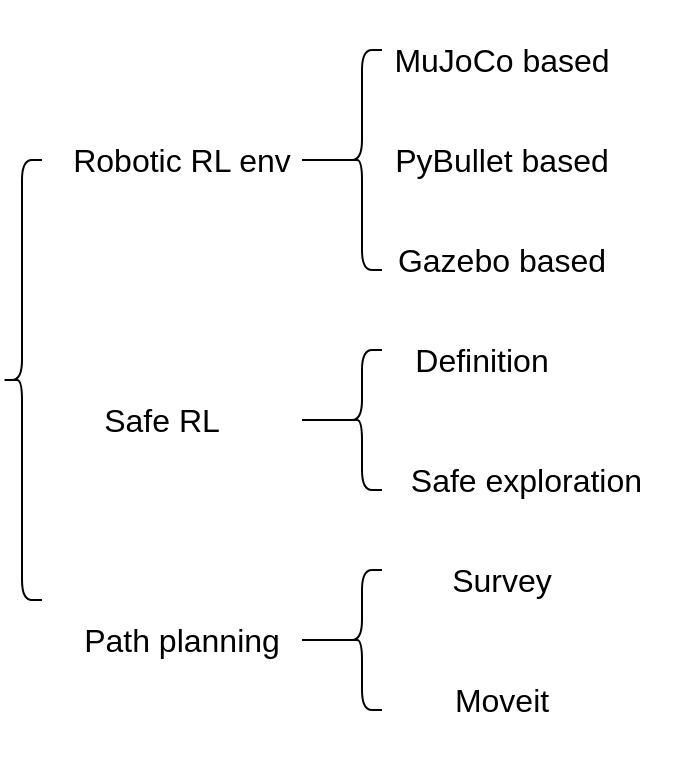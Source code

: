 <mxfile version="14.7.6" type="github" pages="2">
  <diagram id="FlK4J6WwxJ2WjzU4vEBI" name="Page-1">
    <mxGraphModel dx="1146" dy="651" grid="1" gridSize="10" guides="1" tooltips="1" connect="1" arrows="1" fold="1" page="1" pageScale="1" pageWidth="827" pageHeight="1169" math="0" shadow="0">
      <root>
        <mxCell id="0" />
        <mxCell id="1" parent="0" />
        <mxCell id="66AhOVjAx6SotwTB_fmZ-2" value="Robotic RL env" style="rounded=0;whiteSpace=wrap;html=1;strokeColor=none;fontSize=16;" parent="1" vertex="1">
          <mxGeometry x="220" y="120" width="120" height="60" as="geometry" />
        </mxCell>
        <mxCell id="66AhOVjAx6SotwTB_fmZ-3" value="Safe RL" style="rounded=0;whiteSpace=wrap;html=1;strokeColor=none;fontSize=16;" parent="1" vertex="1">
          <mxGeometry x="210" y="250" width="120" height="60" as="geometry" />
        </mxCell>
        <mxCell id="66AhOVjAx6SotwTB_fmZ-4" value="Path planning" style="rounded=0;whiteSpace=wrap;html=1;strokeColor=none;fontSize=16;" parent="1" vertex="1">
          <mxGeometry x="220" y="360" width="120" height="60" as="geometry" />
        </mxCell>
        <mxCell id="66AhOVjAx6SotwTB_fmZ-9" value="Definition" style="rounded=0;whiteSpace=wrap;html=1;strokeColor=none;fontSize=16;" parent="1" vertex="1">
          <mxGeometry x="370" y="220" width="120" height="60" as="geometry" />
        </mxCell>
        <mxCell id="66AhOVjAx6SotwTB_fmZ-10" value="&amp;nbsp;Safe exploration" style="rounded=0;whiteSpace=wrap;html=1;strokeColor=none;fontSize=16;" parent="1" vertex="1">
          <mxGeometry x="370" y="280" width="160" height="60" as="geometry" />
        </mxCell>
        <mxCell id="ZLj-9-kIcneNdSRQyMaA-1" value="" style="shape=curlyBracket;whiteSpace=wrap;html=1;rounded=1;" parent="1" vertex="1">
          <mxGeometry x="190" y="150" width="20" height="220" as="geometry" />
        </mxCell>
        <mxCell id="ZLj-9-kIcneNdSRQyMaA-3" value="" style="shape=curlyBracket;whiteSpace=wrap;html=1;rounded=1;" parent="1" vertex="1">
          <mxGeometry x="360" y="245" width="20" height="70" as="geometry" />
        </mxCell>
        <mxCell id="ZLj-9-kIcneNdSRQyMaA-7" value="" style="endArrow=none;html=1;exitX=1;exitY=0.5;exitDx=0;exitDy=0;entryX=0.1;entryY=0.5;entryDx=0;entryDy=0;entryPerimeter=0;" parent="1" target="ZLj-9-kIcneNdSRQyMaA-3" edge="1">
          <mxGeometry width="50" height="50" relative="1" as="geometry">
            <mxPoint x="340" y="280" as="sourcePoint" />
            <mxPoint x="560" y="410" as="targetPoint" />
            <Array as="points" />
          </mxGeometry>
        </mxCell>
        <mxCell id="ZLj-9-kIcneNdSRQyMaA-8" value="" style="shape=curlyBracket;whiteSpace=wrap;html=1;rounded=1;" parent="1" vertex="1">
          <mxGeometry x="360" y="95" width="20" height="110" as="geometry" />
        </mxCell>
        <mxCell id="ZLj-9-kIcneNdSRQyMaA-9" value="" style="endArrow=none;html=1;exitX=1;exitY=0.5;exitDx=0;exitDy=0;entryX=0.1;entryY=0.5;entryDx=0;entryDy=0;entryPerimeter=0;" parent="1" source="66AhOVjAx6SotwTB_fmZ-2" target="ZLj-9-kIcneNdSRQyMaA-8" edge="1">
          <mxGeometry width="50" height="50" relative="1" as="geometry">
            <mxPoint x="340" y="180" as="sourcePoint" />
            <mxPoint x="560" y="310" as="targetPoint" />
            <Array as="points" />
          </mxGeometry>
        </mxCell>
        <mxCell id="ZLj-9-kIcneNdSRQyMaA-10" value="MuJoCo based" style="rounded=0;whiteSpace=wrap;html=1;strokeColor=none;fontSize=16;" parent="1" vertex="1">
          <mxGeometry x="380" y="70" width="120" height="60" as="geometry" />
        </mxCell>
        <mxCell id="ZLj-9-kIcneNdSRQyMaA-11" value="PyBullet based" style="rounded=0;whiteSpace=wrap;html=1;strokeColor=none;fontSize=16;" parent="1" vertex="1">
          <mxGeometry x="380" y="120" width="120" height="60" as="geometry" />
        </mxCell>
        <mxCell id="ZLj-9-kIcneNdSRQyMaA-12" value="Gazebo based" style="rounded=0;whiteSpace=wrap;html=1;strokeColor=none;fontSize=16;" parent="1" vertex="1">
          <mxGeometry x="380" y="170" width="120" height="60" as="geometry" />
        </mxCell>
        <mxCell id="ZLj-9-kIcneNdSRQyMaA-15" value="" style="shape=curlyBracket;whiteSpace=wrap;html=1;rounded=1;" parent="1" vertex="1">
          <mxGeometry x="360" y="355" width="20" height="70" as="geometry" />
        </mxCell>
        <mxCell id="ZLj-9-kIcneNdSRQyMaA-16" value="" style="endArrow=none;html=1;exitX=1;exitY=0.5;exitDx=0;exitDy=0;entryX=0.1;entryY=0.5;entryDx=0;entryDy=0;entryPerimeter=0;" parent="1" target="ZLj-9-kIcneNdSRQyMaA-15" edge="1">
          <mxGeometry width="50" height="50" relative="1" as="geometry">
            <mxPoint x="340" y="390" as="sourcePoint" />
            <mxPoint x="560" y="520" as="targetPoint" />
            <Array as="points" />
          </mxGeometry>
        </mxCell>
        <mxCell id="ZLj-9-kIcneNdSRQyMaA-17" value="Moveit" style="rounded=0;whiteSpace=wrap;html=1;strokeColor=none;fontSize=16;" parent="1" vertex="1">
          <mxGeometry x="380" y="390" width="120" height="60" as="geometry" />
        </mxCell>
        <mxCell id="ZLj-9-kIcneNdSRQyMaA-18" value="Survey" style="rounded=0;whiteSpace=wrap;html=1;strokeColor=none;fontSize=16;" parent="1" vertex="1">
          <mxGeometry x="380" y="330" width="120" height="60" as="geometry" />
        </mxCell>
      </root>
    </mxGraphModel>
  </diagram>
  <diagram id="iW0CZBPZsDyf3SfmX1Tg" name="Page-2">
    <mxGraphModel dx="1350" dy="774" grid="1" gridSize="10" guides="1" tooltips="1" connect="1" arrows="1" fold="1" page="1" pageScale="1" pageWidth="827" pageHeight="1169" math="0" shadow="0">
      <root>
        <mxCell id="qTIkfO7RIYVsrHL2C06e-0" />
        <mxCell id="qTIkfO7RIYVsrHL2C06e-1" parent="qTIkfO7RIYVsrHL2C06e-0" />
        <mxCell id="Lu93jGcYzxvcLp3BMQcl-0" value="Method" style="rounded=0;whiteSpace=wrap;html=1;strokeColor=none;fontSize=16;" vertex="1" parent="qTIkfO7RIYVsrHL2C06e-1">
          <mxGeometry x="150" y="220" width="120" height="60" as="geometry" />
        </mxCell>
        <mxCell id="Lu93jGcYzxvcLp3BMQcl-1" value="" style="shape=curlyBracket;whiteSpace=wrap;html=1;rounded=1;" vertex="1" parent="qTIkfO7RIYVsrHL2C06e-1">
          <mxGeometry x="260" y="140" width="20" height="220" as="geometry" />
        </mxCell>
        <mxCell id="Lu93jGcYzxvcLp3BMQcl-2" value="Gym Environment&amp;nbsp;" style="rounded=0;whiteSpace=wrap;html=1;strokeColor=none;fontSize=16;align=left;" vertex="1" parent="qTIkfO7RIYVsrHL2C06e-1">
          <mxGeometry x="290" y="120" width="166" height="60" as="geometry" />
        </mxCell>
        <mxCell id="Lu93jGcYzxvcLp3BMQcl-3" value="Observation Space" style="rounded=0;whiteSpace=wrap;html=1;strokeColor=none;fontSize=16;align=left;" vertex="1" parent="qTIkfO7RIYVsrHL2C06e-1">
          <mxGeometry x="290" y="170" width="166" height="60" as="geometry" />
        </mxCell>
        <mxCell id="Lu93jGcYzxvcLp3BMQcl-4" value="Action Space" style="rounded=0;whiteSpace=wrap;html=1;strokeColor=none;fontSize=16;align=left;" vertex="1" parent="qTIkfO7RIYVsrHL2C06e-1">
          <mxGeometry x="290" y="220" width="166" height="60" as="geometry" />
        </mxCell>
        <mxCell id="Lu93jGcYzxvcLp3BMQcl-5" value="Safety Guarantee" style="rounded=0;whiteSpace=wrap;html=1;strokeColor=none;fontSize=16;align=left;" vertex="1" parent="qTIkfO7RIYVsrHL2C06e-1">
          <mxGeometry x="290" y="320" width="166" height="60" as="geometry" />
        </mxCell>
        <mxCell id="Lu93jGcYzxvcLp3BMQcl-6" value="Reward Function" style="rounded=0;whiteSpace=wrap;html=1;strokeColor=none;fontSize=16;align=left;" vertex="1" parent="qTIkfO7RIYVsrHL2C06e-1">
          <mxGeometry x="290" y="270" width="166" height="60" as="geometry" />
        </mxCell>
      </root>
    </mxGraphModel>
  </diagram>
</mxfile>
